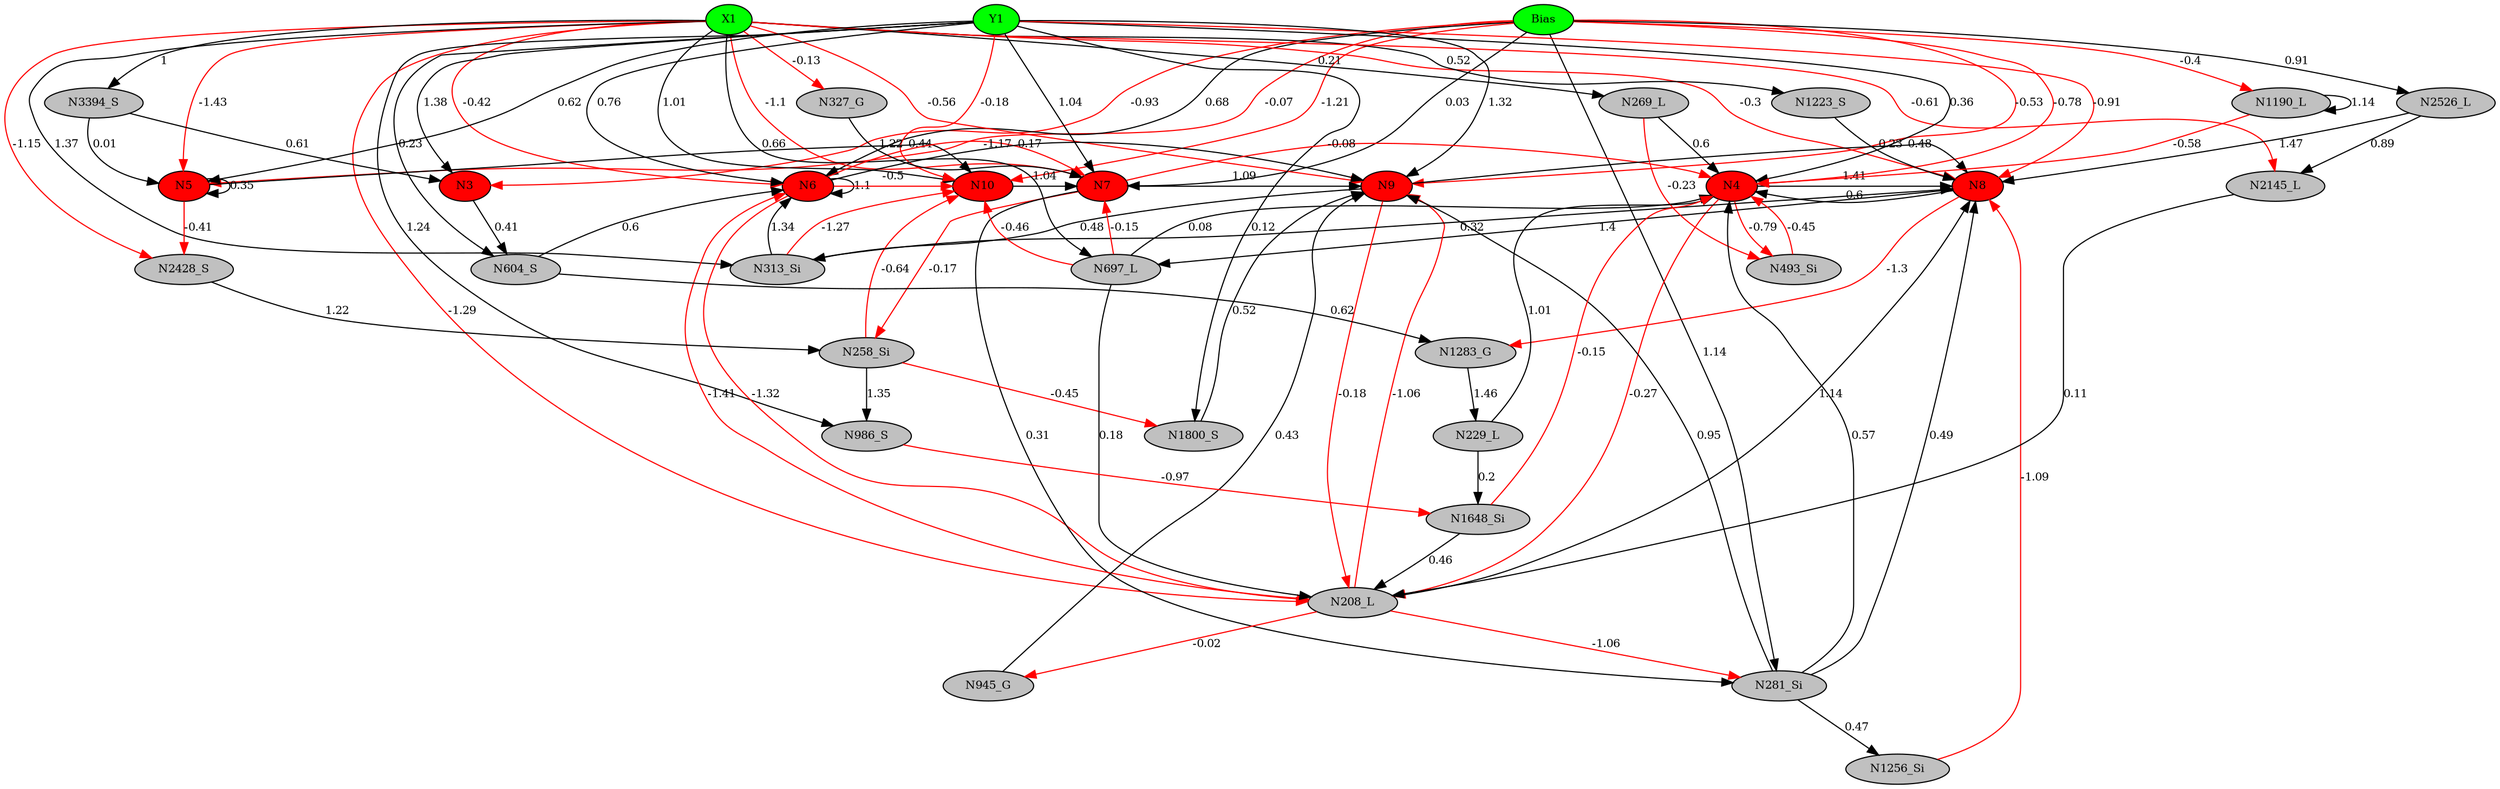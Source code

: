digraph g { 
N0 [shape=ellipse, label=Bias,fontsize=10,height=0.1,width=0.1,style=filled,fillcolor=green]
N1[shape=ellipse label=X1,fontsize=10,height=0.1,width=0.1,style=filled,fillcolor=green]
N2[shape=ellipse label=Y1,fontsize=10,height=0.1,width=0.1,style=filled,fillcolor=green]
N3[shape=ellipse,fontsize = 10, height = 0.1, width = 0.1, style = filled, fillcolor = red]
N4[shape=ellipse,fontsize = 10, height = 0.1, width = 0.1, style = filled, fillcolor = red]
N5[shape=ellipse,fontsize = 10, height = 0.1, width = 0.1, style = filled, fillcolor = red]
N6[shape=ellipse,fontsize = 10, height = 0.1, width = 0.1, style = filled, fillcolor = red]
N7[shape=ellipse,fontsize = 10, height = 0.1, width = 0.1, style = filled, fillcolor = red]
N8[shape=ellipse,fontsize = 10, height = 0.1, width = 0.1, style = filled, fillcolor = red]
N9[shape=ellipse,fontsize = 10, height = 0.1, width = 0.1, style = filled, fillcolor = red]
N10[shape=ellipse,fontsize = 10, height = 0.1, width = 0.1, style = filled, fillcolor = red]
N208[shape=ellipse, label=N208_L,fontsize=10,height=0.1,width=0.1,style=filled,fillcolor=gray]
N229[shape=ellipse, label=N229_L,fontsize=10,height=0.1,width=0.1,style=filled,fillcolor=gray]
N258[shape=ellipse, label=N258_Si,fontsize=10,height=0.1,width=0.1,style=filled,fillcolor=gray]
N269[shape=ellipse, label=N269_L,fontsize=10,height=0.1,width=0.1,style=filled,fillcolor=gray]
N281[shape=ellipse, label=N281_Si,fontsize=10,height=0.1,width=0.1,style=filled,fillcolor=gray]
N313[shape=ellipse, label=N313_Si,fontsize=10,height=0.1,width=0.1,style=filled,fillcolor=gray]
N327[shape=ellipse, label=N327_G,fontsize=10,height=0.1,width=0.1,style=filled,fillcolor=gray]
N493[shape=ellipse, label=N493_Si,fontsize=10,height=0.1,width=0.1,style=filled,fillcolor=gray]
N604[shape=ellipse, label=N604_S,fontsize=10,height=0.1,width=0.1,style=filled,fillcolor=gray]
N697[shape=ellipse, label=N697_L,fontsize=10,height=0.1,width=0.1,style=filled,fillcolor=gray]
N945[shape=ellipse, label=N945_G,fontsize=10,height=0.1,width=0.1,style=filled,fillcolor=gray]
N986[shape=ellipse, label=N986_S,fontsize=10,height=0.1,width=0.1,style=filled,fillcolor=gray]
N1190[shape=ellipse, label=N1190_L,fontsize=10,height=0.1,width=0.1,style=filled,fillcolor=gray]
N1223[shape=ellipse, label=N1223_S,fontsize=10,height=0.1,width=0.1,style=filled,fillcolor=gray]
N1256[shape=ellipse, label=N1256_Si,fontsize=10,height=0.1,width=0.1,style=filled,fillcolor=gray]
N1283[shape=ellipse, label=N1283_G,fontsize=10,height=0.1,width=0.1,style=filled,fillcolor=gray]
N1648[shape=ellipse, label=N1648_Si,fontsize=10,height=0.1,width=0.1,style=filled,fillcolor=gray]
N1800[shape=ellipse, label=N1800_S,fontsize=10,height=0.1,width=0.1,style=filled,fillcolor=gray]
N2145[shape=ellipse, label=N2145_L,fontsize=10,height=0.1,width=0.1,style=filled,fillcolor=gray]
N2428[shape=ellipse, label=N2428_S,fontsize=10,height=0.1,width=0.1,style=filled,fillcolor=gray]
N2526[shape=ellipse, label=N2526_L,fontsize=10,height=0.1,width=0.1,style=filled,fillcolor=gray]
N3394[shape=ellipse, label=N3394_S,fontsize=10,height=0.1,width=0.1,style=filled,fillcolor=gray]
N0 -> N3 [color=red] [arrowType=inv][ label=-0.93,fontsize=10]
N2 -> N3 [color=black] [ label=1.38,fontsize=10]
N0 -> N4 [color=red] [arrowType=inv][ label=-0.78,fontsize=10]
N2 -> N4 [color=black] [ label=0.36,fontsize=10]
N0 -> N5 [color=red] [arrowType=inv][ label=-0.07,fontsize=10]
N1 -> N5 [color=red] [arrowType=inv][ label=-1.43,fontsize=10]
N2 -> N5 [color=black] [ label=0.62,fontsize=10]
N0 -> N6 [color=black] [ label=0.68,fontsize=10]
N1 -> N6 [color=red] [arrowType=inv][ label=-0.42,fontsize=10]
N2 -> N6 [color=black] [ label=0.76,fontsize=10]
N0 -> N7 [color=black] [ label=0.03,fontsize=10]
N1 -> N7 [color=red] [arrowType=inv][ label=-1.1,fontsize=10]
N2 -> N7 [color=black] [ label=1.04,fontsize=10]
N1 -> N8 [color=red] [arrowType=inv][ label=-0.3,fontsize=10]
N2 -> N8 [color=red] [arrowType=inv][ label=-0.91,fontsize=10]
N0 -> N9 [color=red] [arrowType=inv][ label=-0.53,fontsize=10]
N2 -> N9 [color=black] [ label=1.32,fontsize=10]
N0 -> N10 [color=red] [arrowType=inv][ label=-1.21,fontsize=10]
N1 -> N10 [color=black] [ label=1.01,fontsize=10]
N2 -> N10 [color=red] [arrowType=inv][ label=-0.18,fontsize=10]
N8 -> N4 [color=black] [ label=0.6,fontsize=10]
N9 -> N8 [color=black] [ label=0.48,fontsize=10]
N1 -> N208 [color=red] [arrowType=inv][ label=-1.29,fontsize=10]
N208 -> N9 [color=red] [arrowType=inv][ label=-1.06,fontsize=10]
N229 -> N4 [color=black] [ label=1.01,fontsize=10]
N4 -> N208 [color=red] [arrowType=inv][ label=-0.27,fontsize=10]
N5 -> N5 [color=black] [ label=0.35,fontsize=10]
N258 -> N10 [color=red] [arrowType=inv][ label=-0.64,fontsize=10]
N1 -> N269 [color=black] [ label=0.21,fontsize=10]
N269 -> N4 [color=black] [ label=0.6,fontsize=10]
N0 -> N281 [color=black] [ label=1.14,fontsize=10]
N281 -> N8 [color=black] [ label=0.49,fontsize=10]
N1 -> N313 [color=black] [ label=1.37,fontsize=10]
N313 -> N6 [color=black] [ label=1.34,fontsize=10]
N1 -> N327 [color=red] [arrowType=inv][ label=-0.13,fontsize=10]
N327 -> N7 [color=black] [ label=1.22,fontsize=10]
N7 -> N4 [color=red] [arrowType=inv][ label=-0.08,fontsize=10]
N10 -> N7 [color=black] [ label=1.04,fontsize=10]
N269 -> N493 [color=red] [arrowType=inv][ label=-0.23,fontsize=10]
N493 -> N4 [color=red] [arrowType=inv][ label=-0.45,fontsize=10]
N281 -> N4 [color=black] [ label=0.57,fontsize=10]
N6 -> N10 [color=red] [arrowType=inv][ label=-0.5,fontsize=10]
N2 -> N604 [color=black] [ label=0.23,fontsize=10]
N604 -> N6 [color=black] [ label=0.6,fontsize=10]
N1 -> N697 [color=black] [ label=0.66,fontsize=10]
N697 -> N4 [color=black] [ label=0.08,fontsize=10]
N6 -> N208 [color=red] [arrowType=inv][ label=-1.32,fontsize=10]
N6 -> N7 [color=red] [arrowType=inv][ label=-1.17,fontsize=10]
N5 -> N10 [color=black] [ label=0.44,fontsize=10]
N281 -> N9 [color=black] [ label=0.95,fontsize=10]
N208 -> N8 [color=black] [ label=1.14,fontsize=10]
N208 -> N281 [color=red] [arrowType=inv][ label=-1.06,fontsize=10]
N208 -> N945 [color=red] [arrowType=inv][ label=-0.02,fontsize=10]
N945 -> N9 [color=black] [ label=0.43,fontsize=10]
N2 -> N986 [color=black] [ label=1.24,fontsize=10]
N7 -> N9 [color=black] [ label=1.09,fontsize=10]
N7 -> N258 [color=red] [arrowType=inv][ label=-0.17,fontsize=10]
N0 -> N1190 [color=red] [arrowType=inv][ label=-0.4,fontsize=10]
N1190 -> N4 [color=red] [arrowType=inv][ label=-0.58,fontsize=10]
N1 -> N9 [color=red] [arrowType=inv][ label=-0.56,fontsize=10]
N1 -> N1223 [color=black] [ label=0.52,fontsize=10]
N1223 -> N8 [color=black] [ label=0.23,fontsize=10]
N281 -> N1256 [color=black] [ label=0.47,fontsize=10]
N1256 -> N8 [color=red] [arrowType=inv][ label=-1.09,fontsize=10]
N8 -> N1283 [color=red] [arrowType=inv][ label=-1.3,fontsize=10]
N1283 -> N229 [color=black] [ label=1.46,fontsize=10]
N208 -> N6 [color=red] [arrowType=inv][ label=-1.41,fontsize=10]
N7 -> N281 [color=black] [ label=0.31,fontsize=10]
N313 -> N8 [color=black] [ label=0.32,fontsize=10]
N258 -> N986 [color=black] [ label=1.35,fontsize=10]
N697 -> N7 [color=red] [arrowType=inv][ label=-0.15,fontsize=10]
N9 -> N208 [color=red] [arrowType=inv][ label=-0.18,fontsize=10]
N986 -> N1648 [color=red] [arrowType=inv][ label=-0.97,fontsize=10]
N1648 -> N4 [color=red] [arrowType=inv][ label=-0.15,fontsize=10]
N229 -> N1648 [color=black] [ label=0.2,fontsize=10]
N3 -> N604 [color=black] [ label=0.41,fontsize=10]
N2 -> N1800 [color=black] [ label=0.12,fontsize=10]
N1800 -> N9 [color=black] [ label=0.52,fontsize=10]
N4 -> N493 [color=red] [arrowType=inv][ label=-0.79,fontsize=10]
N697 -> N10 [color=red] [arrowType=inv][ label=-0.46,fontsize=10]
N4 -> N8 [color=black] [ label=1.41,fontsize=10]
N1 -> N2145 [color=red] [arrowType=inv][ label=-0.61,fontsize=10]
N2145 -> N208 [color=black] [ label=0.11,fontsize=10]
N1 -> N2428 [color=red] [arrowType=inv][ label=-1.15,fontsize=10]
N2428 -> N258 [color=black] [ label=1.22,fontsize=10]
N0 -> N2526 [color=black] [ label=0.91,fontsize=10]
N2526 -> N8 [color=black] [ label=1.47,fontsize=10]
N258 -> N1800 [color=red] [arrowType=inv][ label=-0.45,fontsize=10]
N6 -> N6 [color=black] [ label=1.1,fontsize=10]
N1648 -> N208 [color=black] [ label=0.46,fontsize=10]
N5 -> N2428 [color=red] [arrowType=inv][ label=-0.41,fontsize=10]
N1190 -> N1190 [color=black] [ label=1.14,fontsize=10]
N2526 -> N2145 [color=black] [ label=0.89,fontsize=10]
N6 -> N9 [color=black] [ label=0.17,fontsize=10]
N697 -> N208 [color=black] [ label=0.18,fontsize=10]
N9 -> N313 [color=black] [ label=0.48,fontsize=10]
N604 -> N1283 [color=black] [ label=0.62,fontsize=10]
N313 -> N10 [color=red] [arrowType=inv][ label=-1.27,fontsize=10]
N1 -> N3394 [color=black] [ label=1,fontsize=10]
N3394 -> N3 [color=black] [ label=0.61,fontsize=10]
N8 -> N697 [color=black] [ label=1.4,fontsize=10]
N3394 -> N5 [color=black] [ label=0.01,fontsize=10]
 { rank=same; 
N3
N4
N5
N6
N7
N8
N9
N10
 } 
 { rank=same; 
N1 ->N2 ->N0 [style=invis]
 } 
}
